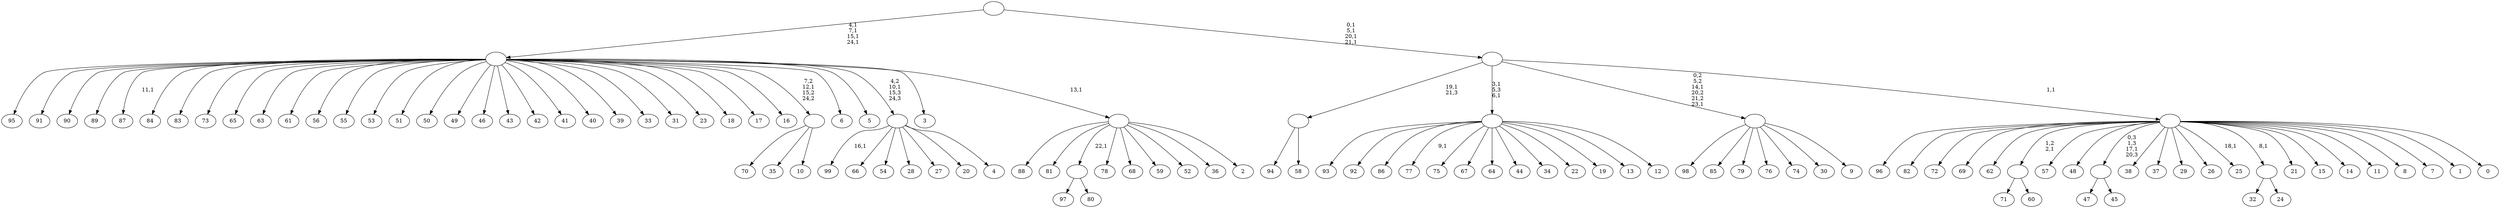 digraph T {
	125 [label="99"]
	123 [label="98"]
	122 [label="97"]
	121 [label="96"]
	120 [label="95"]
	119 [label="94"]
	118 [label="93"]
	117 [label="92"]
	116 [label="91"]
	115 [label="90"]
	114 [label="89"]
	113 [label="88"]
	112 [label="87"]
	110 [label="86"]
	109 [label="85"]
	108 [label="84"]
	107 [label="83"]
	106 [label="82"]
	105 [label="81"]
	104 [label="80"]
	103 [label=""]
	102 [label="79"]
	101 [label="78"]
	100 [label="77"]
	98 [label="76"]
	97 [label="75"]
	96 [label="74"]
	95 [label="73"]
	94 [label="72"]
	93 [label="71"]
	92 [label="70"]
	91 [label="69"]
	90 [label="68"]
	89 [label="67"]
	88 [label="66"]
	87 [label="65"]
	86 [label="64"]
	85 [label="63"]
	84 [label="62"]
	83 [label="61"]
	82 [label="60"]
	81 [label=""]
	80 [label="59"]
	79 [label="58"]
	78 [label=""]
	77 [label="57"]
	76 [label="56"]
	75 [label="55"]
	74 [label="54"]
	73 [label="53"]
	72 [label="52"]
	71 [label="51"]
	70 [label="50"]
	69 [label="49"]
	68 [label="48"]
	67 [label="47"]
	66 [label="46"]
	65 [label="45"]
	64 [label=""]
	63 [label="44"]
	62 [label="43"]
	61 [label="42"]
	60 [label="41"]
	59 [label="40"]
	58 [label="39"]
	57 [label="38"]
	56 [label="37"]
	55 [label="36"]
	54 [label="35"]
	53 [label="34"]
	52 [label="33"]
	51 [label="32"]
	50 [label="31"]
	49 [label="30"]
	48 [label="29"]
	47 [label="28"]
	46 [label="27"]
	45 [label="26"]
	44 [label="25"]
	42 [label="24"]
	41 [label=""]
	40 [label="23"]
	39 [label="22"]
	38 [label="21"]
	37 [label="20"]
	36 [label="19"]
	35 [label="18"]
	34 [label="17"]
	33 [label="16"]
	32 [label="15"]
	31 [label="14"]
	30 [label="13"]
	29 [label="12"]
	28 [label=""]
	26 [label="11"]
	25 [label="10"]
	24 [label=""]
	23 [label="9"]
	22 [label=""]
	20 [label="8"]
	19 [label="7"]
	18 [label="6"]
	17 [label="5"]
	16 [label="4"]
	15 [label=""]
	14 [label="3"]
	13 [label="2"]
	12 [label=""]
	11 [label=""]
	7 [label="1"]
	6 [label="0"]
	5 [label=""]
	4 [label=""]
	0 [label=""]
	103 -> 122 [label=""]
	103 -> 104 [label=""]
	81 -> 93 [label=""]
	81 -> 82 [label=""]
	78 -> 119 [label=""]
	78 -> 79 [label=""]
	64 -> 67 [label=""]
	64 -> 65 [label=""]
	41 -> 51 [label=""]
	41 -> 42 [label=""]
	28 -> 100 [label="9,1"]
	28 -> 118 [label=""]
	28 -> 117 [label=""]
	28 -> 110 [label=""]
	28 -> 97 [label=""]
	28 -> 89 [label=""]
	28 -> 86 [label=""]
	28 -> 63 [label=""]
	28 -> 53 [label=""]
	28 -> 39 [label=""]
	28 -> 36 [label=""]
	28 -> 30 [label=""]
	28 -> 29 [label=""]
	24 -> 92 [label=""]
	24 -> 54 [label=""]
	24 -> 25 [label=""]
	22 -> 123 [label=""]
	22 -> 109 [label=""]
	22 -> 102 [label=""]
	22 -> 98 [label=""]
	22 -> 96 [label=""]
	22 -> 49 [label=""]
	22 -> 23 [label=""]
	15 -> 125 [label="16,1"]
	15 -> 88 [label=""]
	15 -> 74 [label=""]
	15 -> 47 [label=""]
	15 -> 46 [label=""]
	15 -> 37 [label=""]
	15 -> 16 [label=""]
	12 -> 113 [label=""]
	12 -> 105 [label=""]
	12 -> 103 [label="22,1"]
	12 -> 101 [label=""]
	12 -> 90 [label=""]
	12 -> 80 [label=""]
	12 -> 72 [label=""]
	12 -> 55 [label=""]
	12 -> 13 [label=""]
	11 -> 112 [label="11,1"]
	11 -> 120 [label=""]
	11 -> 116 [label=""]
	11 -> 115 [label=""]
	11 -> 114 [label=""]
	11 -> 108 [label=""]
	11 -> 107 [label=""]
	11 -> 95 [label=""]
	11 -> 87 [label=""]
	11 -> 85 [label=""]
	11 -> 83 [label=""]
	11 -> 76 [label=""]
	11 -> 75 [label=""]
	11 -> 73 [label=""]
	11 -> 71 [label=""]
	11 -> 70 [label=""]
	11 -> 69 [label=""]
	11 -> 66 [label=""]
	11 -> 62 [label=""]
	11 -> 61 [label=""]
	11 -> 60 [label=""]
	11 -> 59 [label=""]
	11 -> 58 [label=""]
	11 -> 52 [label=""]
	11 -> 50 [label=""]
	11 -> 40 [label=""]
	11 -> 35 [label=""]
	11 -> 34 [label=""]
	11 -> 33 [label=""]
	11 -> 24 [label="7,2\n12,1\n15,2\n24,2"]
	11 -> 18 [label=""]
	11 -> 17 [label=""]
	11 -> 15 [label="4,2\n10,1\n15,3\n24,3"]
	11 -> 14 [label=""]
	11 -> 12 [label="13,1"]
	5 -> 44 [label="18,1"]
	5 -> 121 [label=""]
	5 -> 106 [label=""]
	5 -> 94 [label=""]
	5 -> 91 [label=""]
	5 -> 84 [label=""]
	5 -> 81 [label="1,2\n2,1"]
	5 -> 77 [label=""]
	5 -> 68 [label=""]
	5 -> 64 [label="0,3\n1,3\n17,1\n20,3"]
	5 -> 57 [label=""]
	5 -> 56 [label=""]
	5 -> 48 [label=""]
	5 -> 45 [label=""]
	5 -> 41 [label="8,1"]
	5 -> 38 [label=""]
	5 -> 32 [label=""]
	5 -> 31 [label=""]
	5 -> 26 [label=""]
	5 -> 20 [label=""]
	5 -> 19 [label=""]
	5 -> 7 [label=""]
	5 -> 6 [label=""]
	4 -> 22 [label="0,2\n5,2\n14,1\n20,2\n21,2\n23,1"]
	4 -> 28 [label="3,1\n5,3\n6,1"]
	4 -> 78 [label="19,1\n21,3"]
	4 -> 5 [label="1,1"]
	0 -> 4 [label="0,1\n5,1\n20,1\n21,1"]
	0 -> 11 [label="4,1\n7,1\n15,1\n24,1"]
}
